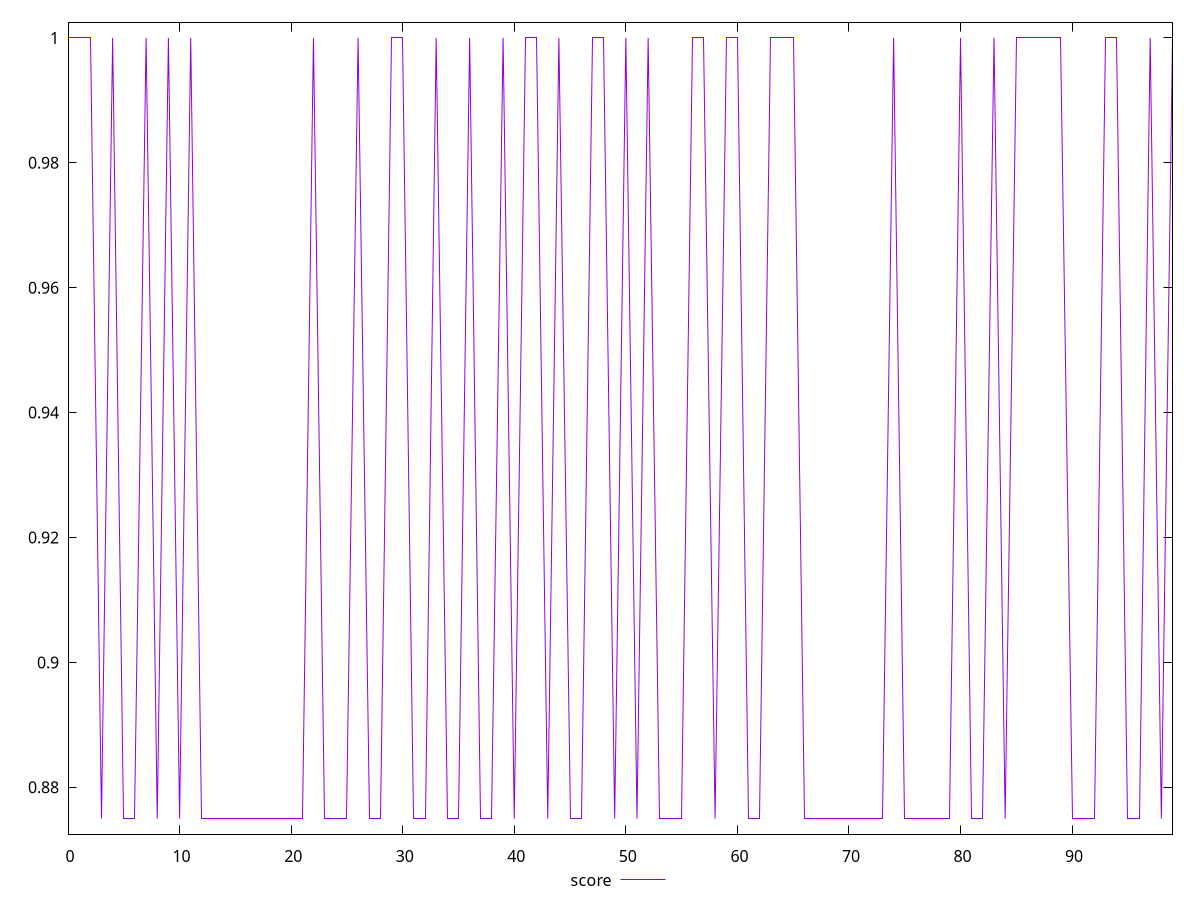 reset

$score <<EOF
0 1
1 1
2 1
3 0.875
4 1
5 0.875
6 0.875
7 1
8 0.875
9 1
10 0.875
11 1
12 0.875
13 0.875
14 0.875
15 0.875
16 0.875
17 0.875
18 0.875
19 0.875
20 0.875
21 0.875
22 1
23 0.875
24 0.875
25 0.875
26 1
27 0.875
28 0.875
29 1
30 1
31 0.875
32 0.875
33 1
34 0.875
35 0.875
36 1
37 0.875
38 0.875
39 1
40 0.875
41 1
42 1
43 0.875
44 1
45 0.875
46 0.875
47 1
48 1
49 0.875
50 1
51 0.875
52 1
53 0.875
54 0.875
55 0.875
56 1
57 1
58 0.875
59 1
60 1
61 0.875
62 0.875
63 1
64 1
65 1
66 0.875
67 0.875
68 0.875
69 0.875
70 0.875
71 0.875
72 0.875
73 0.875
74 1
75 0.875
76 0.875
77 0.875
78 0.875
79 0.875
80 1
81 0.875
82 0.875
83 1
84 0.875
85 1
86 1
87 1
88 1
89 1
90 0.875
91 0.875
92 0.875
93 1
94 1
95 0.875
96 0.875
97 1
98 0.875
99 1
EOF

set key outside below
set xrange [0:99]
set yrange [0.8725:1.0025]
set terminal svg size 640, 490 enhanced background rgb 'white'
set output "report_00007_2020-12-11T15:55:29.892Z/unminified-javascript/samples/pages/score/values.svg"

plot $score title "score" with line

reset
